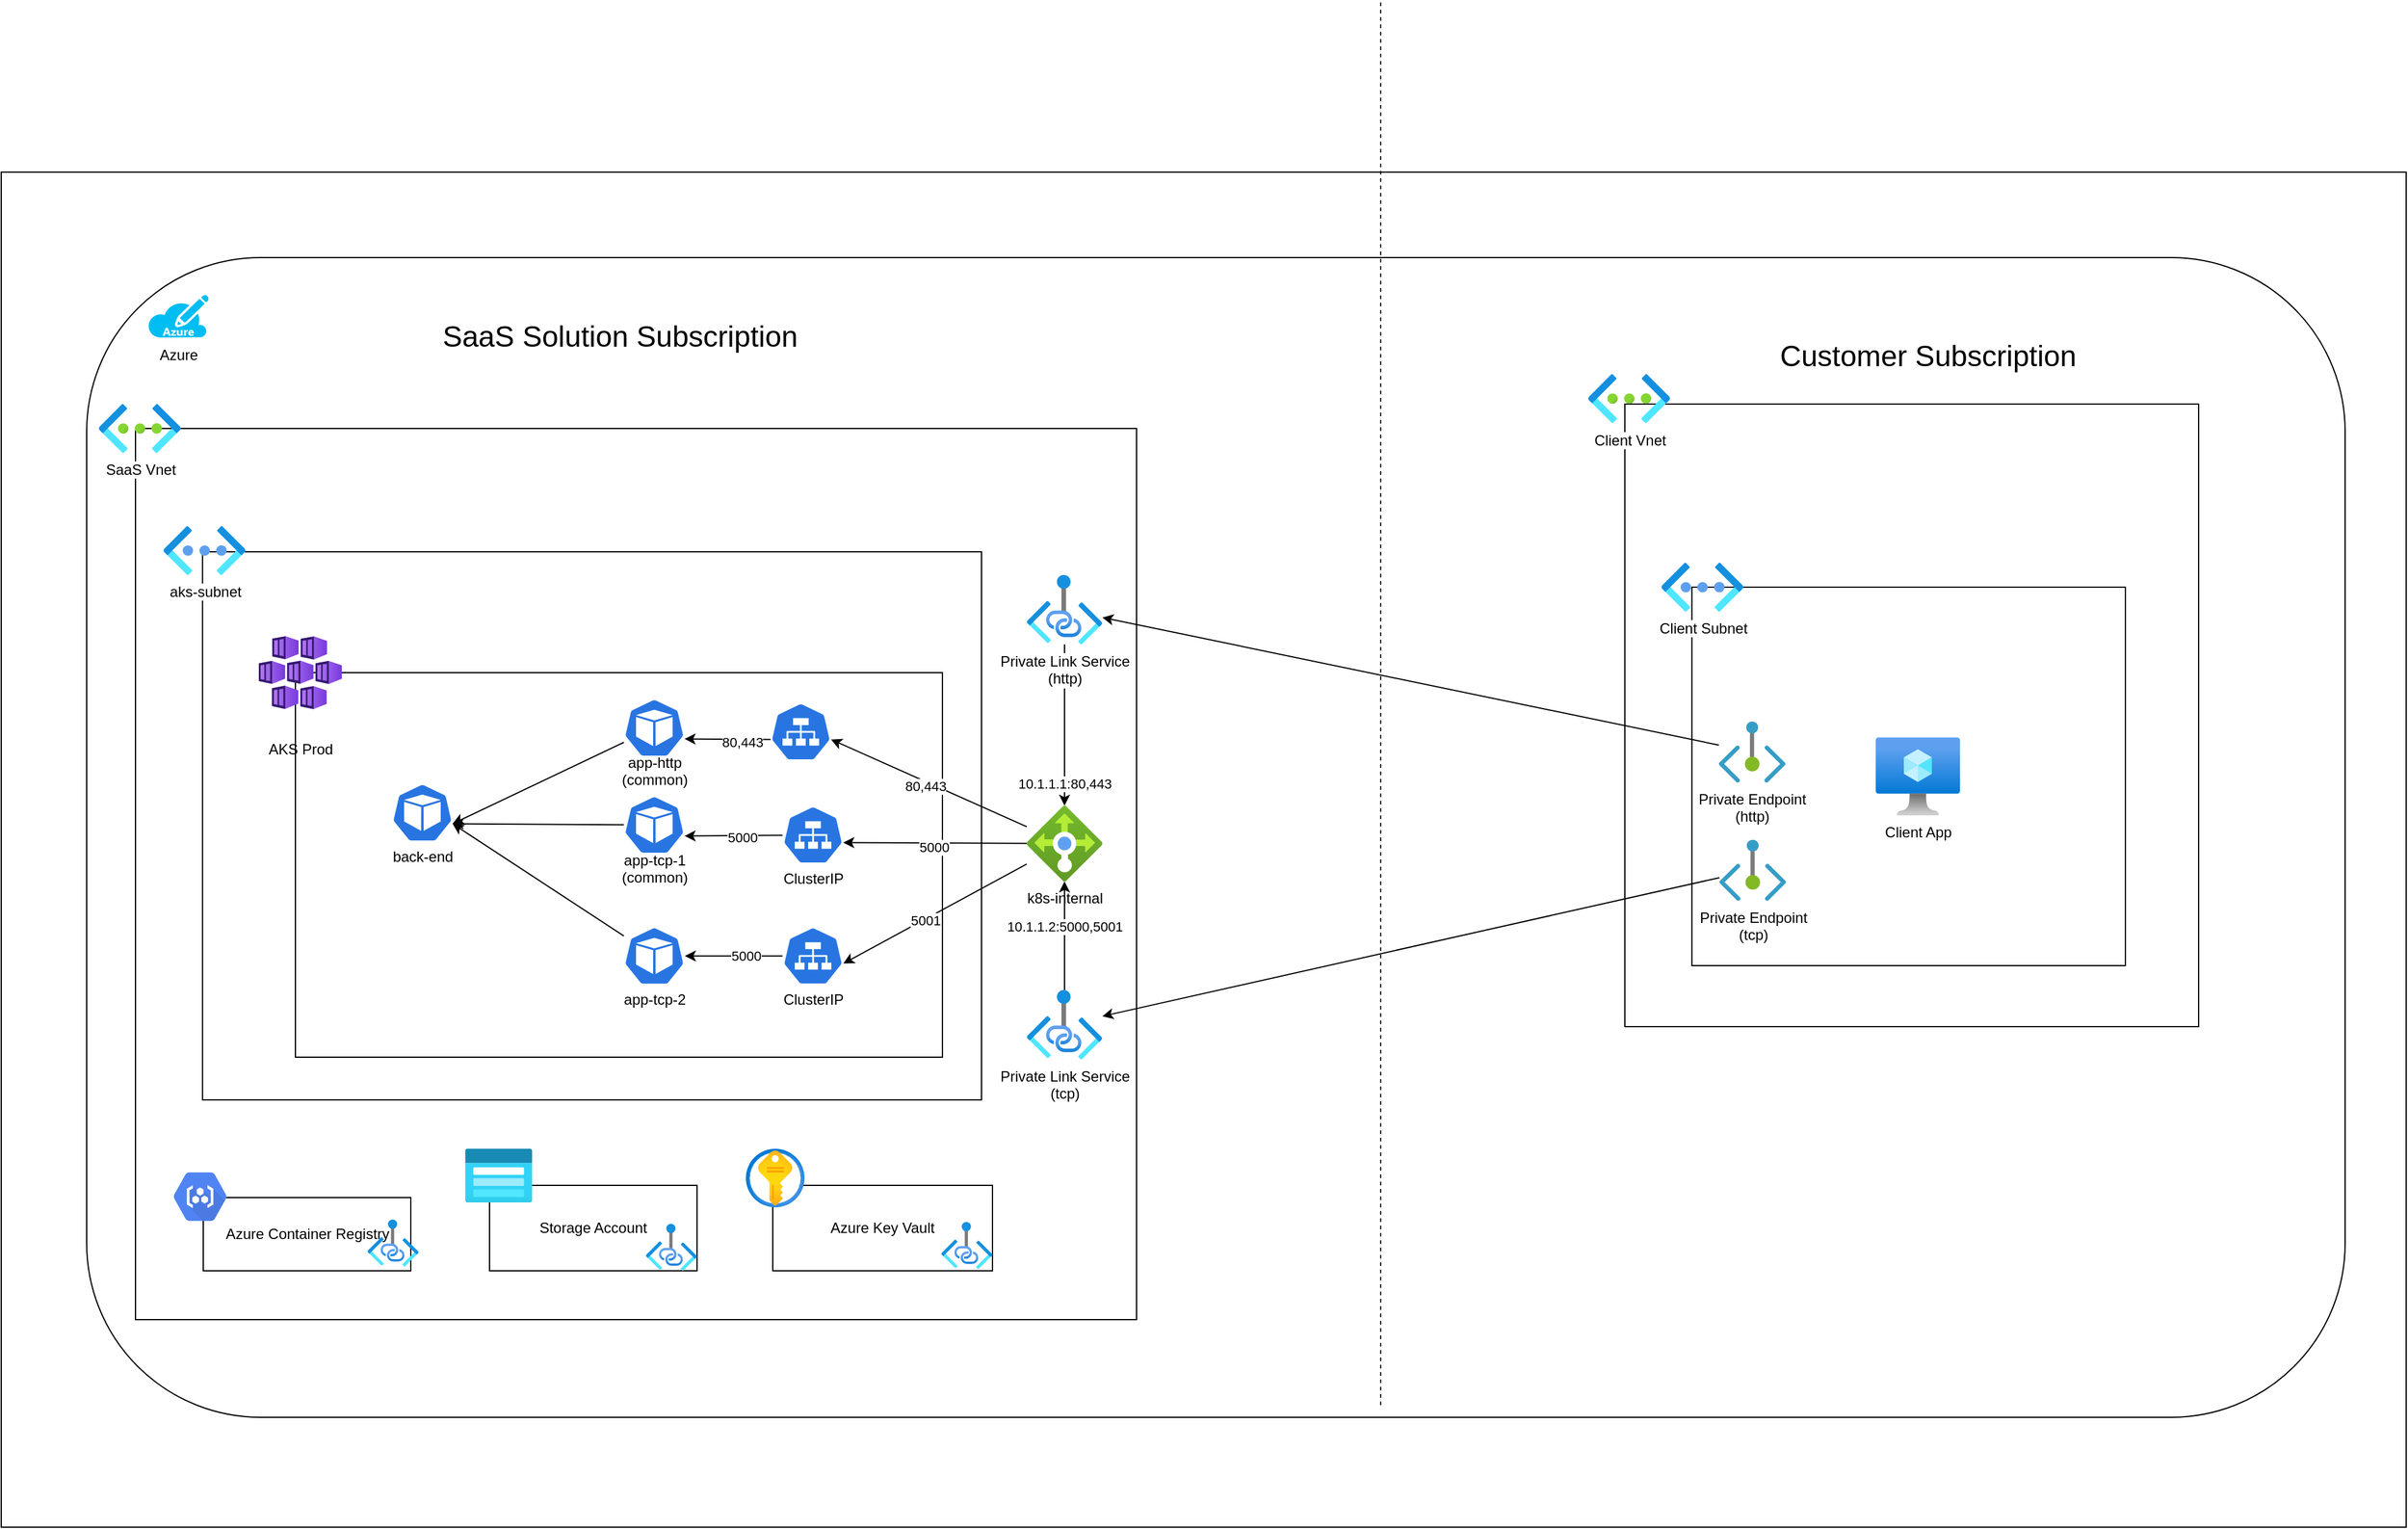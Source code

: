 <mxfile>
    <diagram id="sRKXWuvw9UC4DxCprUaX" name="Page-1">
        <mxGraphModel dx="3396" dy="1689" grid="1" gridSize="10" guides="1" tooltips="1" connect="1" arrows="1" fold="1" page="1" pageScale="1" pageWidth="850" pageHeight="1100" math="0" shadow="0">
            <root>
                <mxCell id="0"/>
                <mxCell id="1" parent="0"/>
                <mxCell id="149" value="" style="rounded=0;whiteSpace=wrap;html=1;" vertex="1" parent="1">
                    <mxGeometry x="-730" y="540" width="1970" height="1110" as="geometry"/>
                </mxCell>
                <mxCell id="2" value="" style="rounded=1;whiteSpace=wrap;html=1;" parent="1" vertex="1">
                    <mxGeometry x="-660" y="610" width="1850" height="950" as="geometry"/>
                </mxCell>
                <mxCell id="3" value="Azure" style="verticalLabelPosition=bottom;html=1;verticalAlign=top;align=center;strokeColor=none;fillColor=#00BEF2;shape=mxgraph.azure.azure_subscription;" parent="1" vertex="1">
                    <mxGeometry x="-610" y="640.5" width="50" height="35" as="geometry"/>
                </mxCell>
                <mxCell id="4" value="" style="whiteSpace=wrap;html=1;" parent="1" vertex="1">
                    <mxGeometry x="-620" y="750" width="820" height="730" as="geometry"/>
                </mxCell>
                <mxCell id="5" value="SaaS Vnet" style="aspect=fixed;html=1;points=[];align=center;image;fontSize=12;image=img/lib/azure2/networking/Virtual_Networks.svg;" parent="1" vertex="1">
                    <mxGeometry x="-650" y="730" width="67" height="40" as="geometry"/>
                </mxCell>
                <mxCell id="13" value="" style="group" parent="1" vertex="1" connectable="0">
                    <mxGeometry x="-597" y="880" width="670" height="420" as="geometry"/>
                </mxCell>
                <mxCell id="14" value="" style="whiteSpace=wrap;html=1;" parent="13" vertex="1">
                    <mxGeometry x="31.905" y="-28.966" width="638.095" height="448.966" as="geometry"/>
                </mxCell>
                <mxCell id="15" value="" style="group" parent="13" vertex="1" connectable="0">
                    <mxGeometry x="78" y="17.5" width="560" height="367.5" as="geometry"/>
                </mxCell>
                <mxCell id="16" value="" style="whiteSpace=wrap;html=1;" parent="15" vertex="1">
                    <mxGeometry x="30" y="52.5" width="530" height="315" as="geometry"/>
                </mxCell>
                <mxCell id="18" value="AKS Prod" style="text;html=1;align=center;verticalAlign=middle;resizable=0;points=[];autosize=1;strokeColor=none;" parent="15" vertex="1">
                    <mxGeometry x="-0.998" y="105" width="70" height="20" as="geometry"/>
                </mxCell>
                <mxCell id="83" style="edgeStyle=none;html=1;entryX=0.995;entryY=0.63;entryDx=0;entryDy=0;entryPerimeter=0;" parent="15" source="22" target="80" edge="1">
                    <mxGeometry relative="1" as="geometry"/>
                </mxCell>
                <mxCell id="22" value="&lt;br&gt;&lt;br&gt;&lt;br&gt;&lt;br&gt;&lt;br&gt;app-http&lt;br&gt;(common)" style="sketch=0;html=1;dashed=0;whitespace=wrap;fillColor=#2875E2;strokeColor=#ffffff;points=[[0.005,0.63,0],[0.1,0.2,0],[0.9,0.2,0],[0.5,0,0],[0.995,0.63,0],[0.72,0.99,0],[0.5,1,0],[0.28,0.99,0]];shape=mxgraph.kubernetes.icon;prIcon=pod" parent="15" vertex="1">
                    <mxGeometry x="299" y="62.985" width="50" height="69.517" as="geometry"/>
                </mxCell>
                <mxCell id="85" style="edgeStyle=none;html=1;entryX=0.995;entryY=0.63;entryDx=0;entryDy=0;entryPerimeter=0;" parent="15" source="57" target="80" edge="1">
                    <mxGeometry relative="1" as="geometry"/>
                </mxCell>
                <mxCell id="57" value="&lt;br&gt;&lt;br&gt;&lt;br&gt;&lt;br&gt;&lt;br&gt;app-tcp-2" style="sketch=0;html=1;dashed=0;whitespace=wrap;fillColor=#2875E2;strokeColor=#ffffff;points=[[0.005,0.63,0],[0.1,0.2,0],[0.9,0.2,0],[0.5,0,0],[0.995,0.63,0],[0.72,0.99,0],[0.5,1,0],[0.28,0.99,0]];shape=mxgraph.kubernetes.icon;prIcon=pod" parent="15" vertex="1">
                    <mxGeometry x="299" y="249.813" width="50" height="69.517" as="geometry"/>
                </mxCell>
                <mxCell id="80" value="&lt;br&gt;&lt;br&gt;&lt;br&gt;&lt;br&gt;&lt;br&gt;back-end" style="sketch=0;html=1;dashed=0;whitespace=wrap;fillColor=#2875E2;strokeColor=#ffffff;points=[[0.005,0.63,0],[0.1,0.2,0],[0.9,0.2,0],[0.5,0,0],[0.995,0.63,0],[0.72,0.99,0],[0.5,1,0],[0.28,0.99,0]];shape=mxgraph.kubernetes.icon;prIcon=pod" parent="15" vertex="1">
                    <mxGeometry x="109" y="132.503" width="50" height="69.517" as="geometry"/>
                </mxCell>
                <mxCell id="89" value="" style="edgeStyle=none;html=1;entryX=0.995;entryY=0.63;entryDx=0;entryDy=0;entryPerimeter=0;startArrow=none;" parent="15" source="93" target="87" edge="1">
                    <mxGeometry relative="1" as="geometry">
                        <Array as="points"/>
                    </mxGeometry>
                </mxCell>
                <mxCell id="117" value="5000" style="edgeLabel;html=1;align=center;verticalAlign=middle;resizable=0;points=[];" parent="89" vertex="1" connectable="0">
                    <mxGeometry x="-0.18" y="1" relative="1" as="geometry">
                        <mxPoint as="offset"/>
                    </mxGeometry>
                </mxCell>
                <mxCell id="144" style="edgeStyle=none;html=1;entryX=0.995;entryY=0.63;entryDx=0;entryDy=0;entryPerimeter=0;" parent="15" source="87" target="80" edge="1">
                    <mxGeometry relative="1" as="geometry"/>
                </mxCell>
                <mxCell id="87" value="&lt;br&gt;&lt;br&gt;&lt;br&gt;&lt;br&gt;&lt;br&gt;app-tcp-1&lt;br&gt;(common)" style="sketch=0;html=1;dashed=0;whitespace=wrap;fillColor=#2875E2;strokeColor=#ffffff;points=[[0.005,0.63,0],[0.1,0.2,0],[0.9,0.2,0],[0.5,0,0],[0.995,0.63,0],[0.72,0.99,0],[0.5,1,0],[0.28,0.99,0]];shape=mxgraph.kubernetes.icon;prIcon=pod" parent="15" vertex="1">
                    <mxGeometry x="299" y="142.495" width="50" height="69.517" as="geometry"/>
                </mxCell>
                <mxCell id="92" value="" style="sketch=0;html=1;dashed=0;whitespace=wrap;fillColor=#2875E2;strokeColor=#ffffff;points=[[0.005,0.63,0],[0.1,0.2,0],[0.9,0.2,0],[0.5,0,0],[0.995,0.63,0],[0.72,0.99,0],[0.5,1,0],[0.28,0.99,0]];shape=mxgraph.kubernetes.icon;prIcon=svc" parent="15" vertex="1">
                    <mxGeometry x="419" y="77" width="50" height="48" as="geometry"/>
                </mxCell>
                <mxCell id="93" value="&lt;br&gt;&lt;br&gt;&lt;br&gt;&lt;br&gt;&lt;br&gt;ClusterIP" style="sketch=0;html=1;dashed=0;whitespace=wrap;fillColor=#2875E2;strokeColor=#ffffff;points=[[0.005,0.63,0],[0.1,0.2,0],[0.9,0.2,0],[0.5,0,0],[0.995,0.63,0],[0.72,0.99,0],[0.5,1,0],[0.28,0.99,0]];shape=mxgraph.kubernetes.icon;prIcon=svc" parent="15" vertex="1">
                    <mxGeometry x="429" y="161.5" width="50" height="48" as="geometry"/>
                </mxCell>
                <mxCell id="88" style="edgeStyle=none;html=1;entryX=0.995;entryY=0.63;entryDx=0;entryDy=0;entryPerimeter=0;exitX=0.005;exitY=0.63;exitDx=0;exitDy=0;exitPerimeter=0;" parent="15" source="92" target="22" edge="1">
                    <mxGeometry relative="1" as="geometry">
                        <mxPoint x="359" y="99.5" as="sourcePoint"/>
                    </mxGeometry>
                </mxCell>
                <mxCell id="96" value="80,443" style="edgeLabel;html=1;align=center;verticalAlign=middle;resizable=0;points=[];" parent="88" vertex="1" connectable="0">
                    <mxGeometry x="-0.663" y="-1" relative="1" as="geometry">
                        <mxPoint x="-12" y="3" as="offset"/>
                    </mxGeometry>
                </mxCell>
                <mxCell id="141" style="edgeStyle=none;html=1;" parent="15" source="138" target="57" edge="1">
                    <mxGeometry relative="1" as="geometry"/>
                </mxCell>
                <mxCell id="142" value="5000" style="edgeLabel;html=1;align=center;verticalAlign=middle;resizable=0;points=[];" parent="141" vertex="1" connectable="0">
                    <mxGeometry x="0.128" y="1" relative="1" as="geometry">
                        <mxPoint x="15" y="-1" as="offset"/>
                    </mxGeometry>
                </mxCell>
                <mxCell id="138" value="&lt;br&gt;&lt;br&gt;&lt;br&gt;&lt;br&gt;&lt;br&gt;ClusterIP" style="sketch=0;html=1;dashed=0;whitespace=wrap;fillColor=#2875E2;strokeColor=#ffffff;points=[[0.005,0.63,0],[0.1,0.2,0],[0.9,0.2,0],[0.5,0,0],[0.995,0.63,0],[0.72,0.99,0],[0.5,1,0],[0.28,0.99,0]];shape=mxgraph.kubernetes.icon;prIcon=svc" parent="15" vertex="1">
                    <mxGeometry x="429" y="260.57" width="50" height="48" as="geometry"/>
                </mxCell>
                <mxCell id="17" value="" style="aspect=fixed;html=1;points=[];align=center;image;fontSize=12;image=img/lib/azure2/containers/Kubernetes_Services.svg;" parent="13" vertex="1">
                    <mxGeometry x="78" y="40" width="68" height="60" as="geometry"/>
                </mxCell>
                <mxCell id="28" value="aks-subnet" style="aspect=fixed;html=1;points=[];align=center;image;fontSize=12;image=img/lib/azure2/networking/Virtual_Networks_Classic.svg;" parent="1" vertex="1">
                    <mxGeometry x="-597" y="830" width="67" height="40" as="geometry"/>
                </mxCell>
                <mxCell id="29" value="" style="group" parent="1" vertex="1" connectable="0">
                    <mxGeometry x="-350" y="1340" width="232" height="103.5" as="geometry"/>
                </mxCell>
                <mxCell id="30" value="Storage Account" style="whiteSpace=wrap;html=1;" parent="29" vertex="1">
                    <mxGeometry x="20" y="30" width="170" height="70" as="geometry"/>
                </mxCell>
                <mxCell id="31" value="" style="aspect=fixed;html=1;points=[];align=center;image;fontSize=12;image=img/lib/azure2/storage/Storage_Accounts_Classic.svg;" parent="29" vertex="1">
                    <mxGeometry width="55" height="44" as="geometry"/>
                </mxCell>
                <mxCell id="32" value="" style="aspect=fixed;html=1;points=[];align=center;image;fontSize=12;image=img/lib/azure2/networking/Private_Link.svg;" parent="29" vertex="1">
                    <mxGeometry x="148" y="61.5" width="42" height="38.5" as="geometry"/>
                </mxCell>
                <mxCell id="33" value="" style="group" parent="1" vertex="1" connectable="0">
                    <mxGeometry x="-120" y="1340" width="252" height="102" as="geometry"/>
                </mxCell>
                <mxCell id="34" value="Azure Key Vault" style="whiteSpace=wrap;html=1;" parent="33" vertex="1">
                    <mxGeometry x="22" y="30" width="180" height="70" as="geometry"/>
                </mxCell>
                <mxCell id="35" value="" style="aspect=fixed;html=1;points=[];align=center;image;fontSize=12;image=img/lib/azure2/security/Key_Vaults.svg;" parent="33" vertex="1">
                    <mxGeometry width="48" height="48" as="geometry"/>
                </mxCell>
                <mxCell id="36" value="" style="aspect=fixed;html=1;points=[];align=center;image;fontSize=12;image=img/lib/azure2/networking/Private_Link.svg;" parent="33" vertex="1">
                    <mxGeometry x="160" y="60" width="42" height="38.5" as="geometry"/>
                </mxCell>
                <mxCell id="37" value="" style="group" parent="1" vertex="1" connectable="0">
                    <mxGeometry x="-600" y="1350" width="212" height="90" as="geometry"/>
                </mxCell>
                <mxCell id="38" value="Azure Container Registry" style="whiteSpace=wrap;html=1;" parent="37" vertex="1">
                    <mxGeometry x="35.5" y="30" width="170" height="60" as="geometry"/>
                </mxCell>
                <mxCell id="39" value="" style="html=1;fillColor=#5184F3;strokeColor=none;verticalAlign=top;labelPosition=center;verticalLabelPosition=bottom;align=center;spacingTop=-6;fontSize=11;fontStyle=1;fontColor=#999999;shape=mxgraph.gcp2.hexIcon;prIcon=container_registry" parent="37" vertex="1">
                    <mxGeometry width="66" height="58.5" as="geometry"/>
                </mxCell>
                <mxCell id="40" value="" style="aspect=fixed;html=1;points=[];align=center;image;fontSize=12;image=img/lib/azure2/networking/Private_Link.svg;" parent="37" vertex="1">
                    <mxGeometry x="170" y="48" width="42" height="38.5" as="geometry"/>
                </mxCell>
                <mxCell id="112" style="edgeStyle=none;html=1;entryX=0.995;entryY=0.63;entryDx=0;entryDy=0;entryPerimeter=0;" parent="1" source="43" target="92" edge="1">
                    <mxGeometry relative="1" as="geometry">
                        <mxPoint x="9.75" y="992.24" as="targetPoint"/>
                    </mxGeometry>
                </mxCell>
                <mxCell id="113" value="80,443" style="edgeLabel;html=1;align=center;verticalAlign=middle;resizable=0;points=[];" parent="112" vertex="1" connectable="0">
                    <mxGeometry x="0.019" y="3" relative="1" as="geometry">
                        <mxPoint as="offset"/>
                    </mxGeometry>
                </mxCell>
                <mxCell id="139" style="edgeStyle=none;html=1;entryX=0.995;entryY=0.63;entryDx=0;entryDy=0;entryPerimeter=0;" parent="1" source="43" target="138" edge="1">
                    <mxGeometry relative="1" as="geometry"/>
                </mxCell>
                <mxCell id="140" value="5001" style="edgeLabel;html=1;align=center;verticalAlign=middle;resizable=0;points=[];" parent="139" vertex="1" connectable="0">
                    <mxGeometry x="0.109" y="1" relative="1" as="geometry">
                        <mxPoint as="offset"/>
                    </mxGeometry>
                </mxCell>
                <mxCell id="43" value="k8s-internal" style="aspect=fixed;html=1;points=[];align=center;image;fontSize=12;image=img/lib/azure2/networking/Load_Balancers.svg;" parent="1" vertex="1">
                    <mxGeometry x="110" y="1059" width="62" height="62" as="geometry"/>
                </mxCell>
                <mxCell id="46" value="" style="whiteSpace=wrap;html=1;" parent="1" vertex="1">
                    <mxGeometry x="600" y="730" width="470" height="510" as="geometry"/>
                </mxCell>
                <mxCell id="47" value="Client Vnet" style="aspect=fixed;html=1;points=[];align=center;image;fontSize=12;image=img/lib/azure2/networking/Virtual_Networks.svg;" parent="1" vertex="1">
                    <mxGeometry x="570" y="705.5" width="67" height="40" as="geometry"/>
                </mxCell>
                <mxCell id="48" style="edgeStyle=none;html=1;" parent="1" source="49" target="43" edge="1">
                    <mxGeometry relative="1" as="geometry"/>
                </mxCell>
                <mxCell id="115" value="10.1.1.1:80,443" style="edgeLabel;html=1;align=center;verticalAlign=middle;resizable=0;points=[];" parent="48" vertex="1" connectable="0">
                    <mxGeometry x="-0.479" y="-2" relative="1" as="geometry">
                        <mxPoint x="2" y="79" as="offset"/>
                    </mxGeometry>
                </mxCell>
                <mxCell id="49" value="Private Link Service&lt;br&gt;(http)" style="aspect=fixed;html=1;points=[];align=center;image;fontSize=12;image=img/lib/azure2/networking/Private_Link.svg;" parent="1" vertex="1">
                    <mxGeometry x="110" y="870" width="62" height="56.83" as="geometry"/>
                </mxCell>
                <mxCell id="51" value="" style="whiteSpace=wrap;html=1;" parent="1" vertex="1">
                    <mxGeometry x="654.9" y="880" width="355.1" height="310" as="geometry"/>
                </mxCell>
                <mxCell id="50" style="edgeStyle=none;html=1;" parent="1" source="54" target="49" edge="1">
                    <mxGeometry relative="1" as="geometry"/>
                </mxCell>
                <mxCell id="52" value="Client App" style="aspect=fixed;html=1;points=[];align=center;image;fontSize=12;image=img/lib/azure2/compute/Virtual_Machine.svg;" parent="1" vertex="1">
                    <mxGeometry x="805.5" y="1003" width="69" height="64" as="geometry"/>
                </mxCell>
                <mxCell id="53" value="Client Subnet" style="aspect=fixed;html=1;points=[];align=center;image;fontSize=12;image=img/lib/azure2/networking/Virtual_Networks_Classic.svg;" parent="1" vertex="1">
                    <mxGeometry x="630" y="860" width="67" height="40" as="geometry"/>
                </mxCell>
                <mxCell id="54" value="Private Endpoint&lt;br&gt;(http)" style="aspect=fixed;html=1;points=[];align=center;image;fontSize=12;image=img/lib/azure2/networking/Private_Endpoint.svg;" parent="1" vertex="1">
                    <mxGeometry x="677" y="990" width="54.55" height="50" as="geometry"/>
                </mxCell>
                <mxCell id="62" style="edgeStyle=none;html=1;" parent="1" source="60" target="61" edge="1">
                    <mxGeometry relative="1" as="geometry"/>
                </mxCell>
                <mxCell id="60" value="Private Endpoint&lt;br&gt;(tcp)" style="aspect=fixed;html=1;points=[];align=center;image;fontSize=12;image=img/lib/azure2/networking/Private_Endpoint.svg;" parent="1" vertex="1">
                    <mxGeometry x="677.45" y="1086.83" width="54.55" height="50" as="geometry"/>
                </mxCell>
                <mxCell id="63" style="edgeStyle=none;html=1;" parent="1" source="61" target="43" edge="1">
                    <mxGeometry relative="1" as="geometry"/>
                </mxCell>
                <mxCell id="143" value="10.1.1.2:5000,5001" style="edgeLabel;html=1;align=center;verticalAlign=middle;resizable=0;points=[];" parent="63" vertex="1" connectable="0">
                    <mxGeometry x="-0.195" y="-3" relative="1" as="geometry">
                        <mxPoint x="-3" y="-16" as="offset"/>
                    </mxGeometry>
                </mxCell>
                <mxCell id="61" value="Private Link Service&lt;br&gt;(tcp)" style="aspect=fixed;html=1;points=[];align=center;image;fontSize=12;image=img/lib/azure2/networking/Private_Link.svg;" parent="1" vertex="1">
                    <mxGeometry x="110" y="1210" width="62" height="56.83" as="geometry"/>
                </mxCell>
                <mxCell id="118" style="edgeStyle=none;html=1;entryX=0.995;entryY=0.63;entryDx=0;entryDy=0;entryPerimeter=0;" parent="1" source="43" target="93" edge="1">
                    <mxGeometry relative="1" as="geometry">
                        <mxPoint x="-60.25" y="1014.74" as="targetPoint"/>
                        <mxPoint x="120" y="951.821" as="sourcePoint"/>
                    </mxGeometry>
                </mxCell>
                <mxCell id="119" value="5000" style="edgeLabel;html=1;align=center;verticalAlign=middle;resizable=0;points=[];" parent="118" vertex="1" connectable="0">
                    <mxGeometry x="0.019" y="3" relative="1" as="geometry">
                        <mxPoint as="offset"/>
                    </mxGeometry>
                </mxCell>
                <mxCell id="145" value="" style="endArrow=none;dashed=1;html=1;" parent="1" edge="1">
                    <mxGeometry width="50" height="50" relative="1" as="geometry">
                        <mxPoint x="400" y="1550" as="sourcePoint"/>
                        <mxPoint x="400" y="400" as="targetPoint"/>
                    </mxGeometry>
                </mxCell>
                <mxCell id="147" value="&lt;font style=&quot;font-size: 24px&quot;&gt;SaaS Solution Subscription&lt;/font&gt;" style="text;html=1;strokeColor=none;fillColor=none;align=center;verticalAlign=middle;whiteSpace=wrap;rounded=0;" parent="1" vertex="1">
                    <mxGeometry x="-388" y="660" width="330" height="30" as="geometry"/>
                </mxCell>
                <mxCell id="148" value="&lt;font style=&quot;font-size: 24px&quot;&gt;Customer Subscription&lt;/font&gt;" style="text;html=1;strokeColor=none;fillColor=none;align=center;verticalAlign=middle;whiteSpace=wrap;rounded=0;" parent="1" vertex="1">
                    <mxGeometry x="677.45" y="675.5" width="343" height="30" as="geometry"/>
                </mxCell>
            </root>
        </mxGraphModel>
    </diagram>
</mxfile>